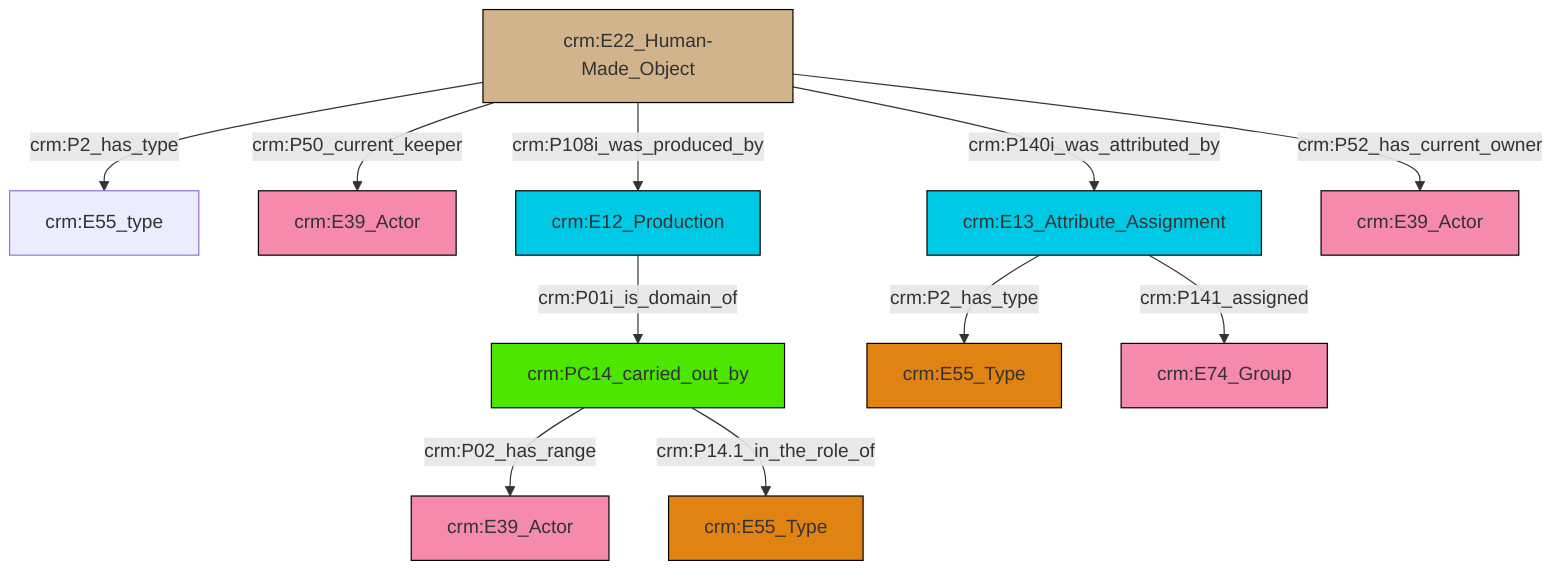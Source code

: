 graph TD
classDef Literal fill:#f2f2f2,stroke:#000000;
classDef CRM_Entity fill:#FFFFFF,stroke:#000000;
classDef Temporal_Entity fill:#00C9E6, stroke:#000000;
classDef Type fill:#E18312, stroke:#000000;
classDef Time-Span fill:#2C9C91, stroke:#000000;
classDef Appellation fill:#FFEB7F, stroke:#000000;
classDef Place fill:#008836, stroke:#000000;
classDef Persistent_Item fill:#B266B2, stroke:#000000;
classDef Conceptual_Object fill:#FFD700, stroke:#000000;
classDef Physical_Thing fill:#D2B48C, stroke:#000000;
classDef Actor fill:#f58aad, stroke:#000000;
classDef PC_Classes fill:#4ce600, stroke:#000000;
classDef Multi fill:#cccccc,stroke:#000000;

2["crm:E13_Attribute_Assignment"]:::Temporal_Entity -->|crm:P2_has_type| 3["crm:E55_Type"]:::Type
9["crm:E22_Human-Made_Object"]:::Physical_Thing -->|crm:P2_has_type| 0["crm:E55_type"]:::Default
4["crm:PC14_carried_out_by"]:::PC_Classes -->|crm:P02_has_range| 19["crm:E39_Actor"]:::Actor
9["crm:E22_Human-Made_Object"]:::Physical_Thing -->|crm:P50_current_keeper| 7["crm:E39_Actor"]:::Actor
9["crm:E22_Human-Made_Object"]:::Physical_Thing -->|crm:P108i_was_produced_by| 12["crm:E12_Production"]:::Temporal_Entity
9["crm:E22_Human-Made_Object"]:::Physical_Thing -->|crm:P140i_was_attributed_by| 2["crm:E13_Attribute_Assignment"]:::Temporal_Entity
12["crm:E12_Production"]:::Temporal_Entity -->|crm:P01i_is_domain_of| 4["crm:PC14_carried_out_by"]:::PC_Classes
4["crm:PC14_carried_out_by"]:::PC_Classes -->|crm:P14.1_in_the_role_of| 17["crm:E55_Type"]:::Type
2["crm:E13_Attribute_Assignment"]:::Temporal_Entity -->|crm:P141_assigned| 10["crm:E74_Group"]:::Actor
9["crm:E22_Human-Made_Object"]:::Physical_Thing -->|crm:P52_has_current_owner| 15["crm:E39_Actor"]:::Actor